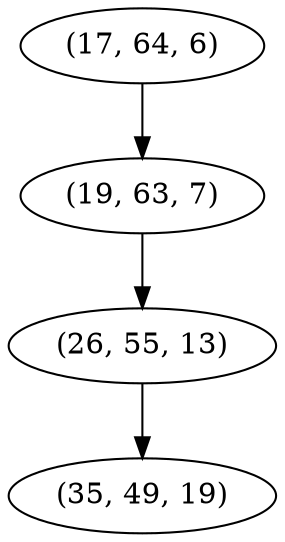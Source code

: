 digraph tree {
    "(17, 64, 6)";
    "(19, 63, 7)";
    "(26, 55, 13)";
    "(35, 49, 19)";
    "(17, 64, 6)" -> "(19, 63, 7)";
    "(19, 63, 7)" -> "(26, 55, 13)";
    "(26, 55, 13)" -> "(35, 49, 19)";
}
